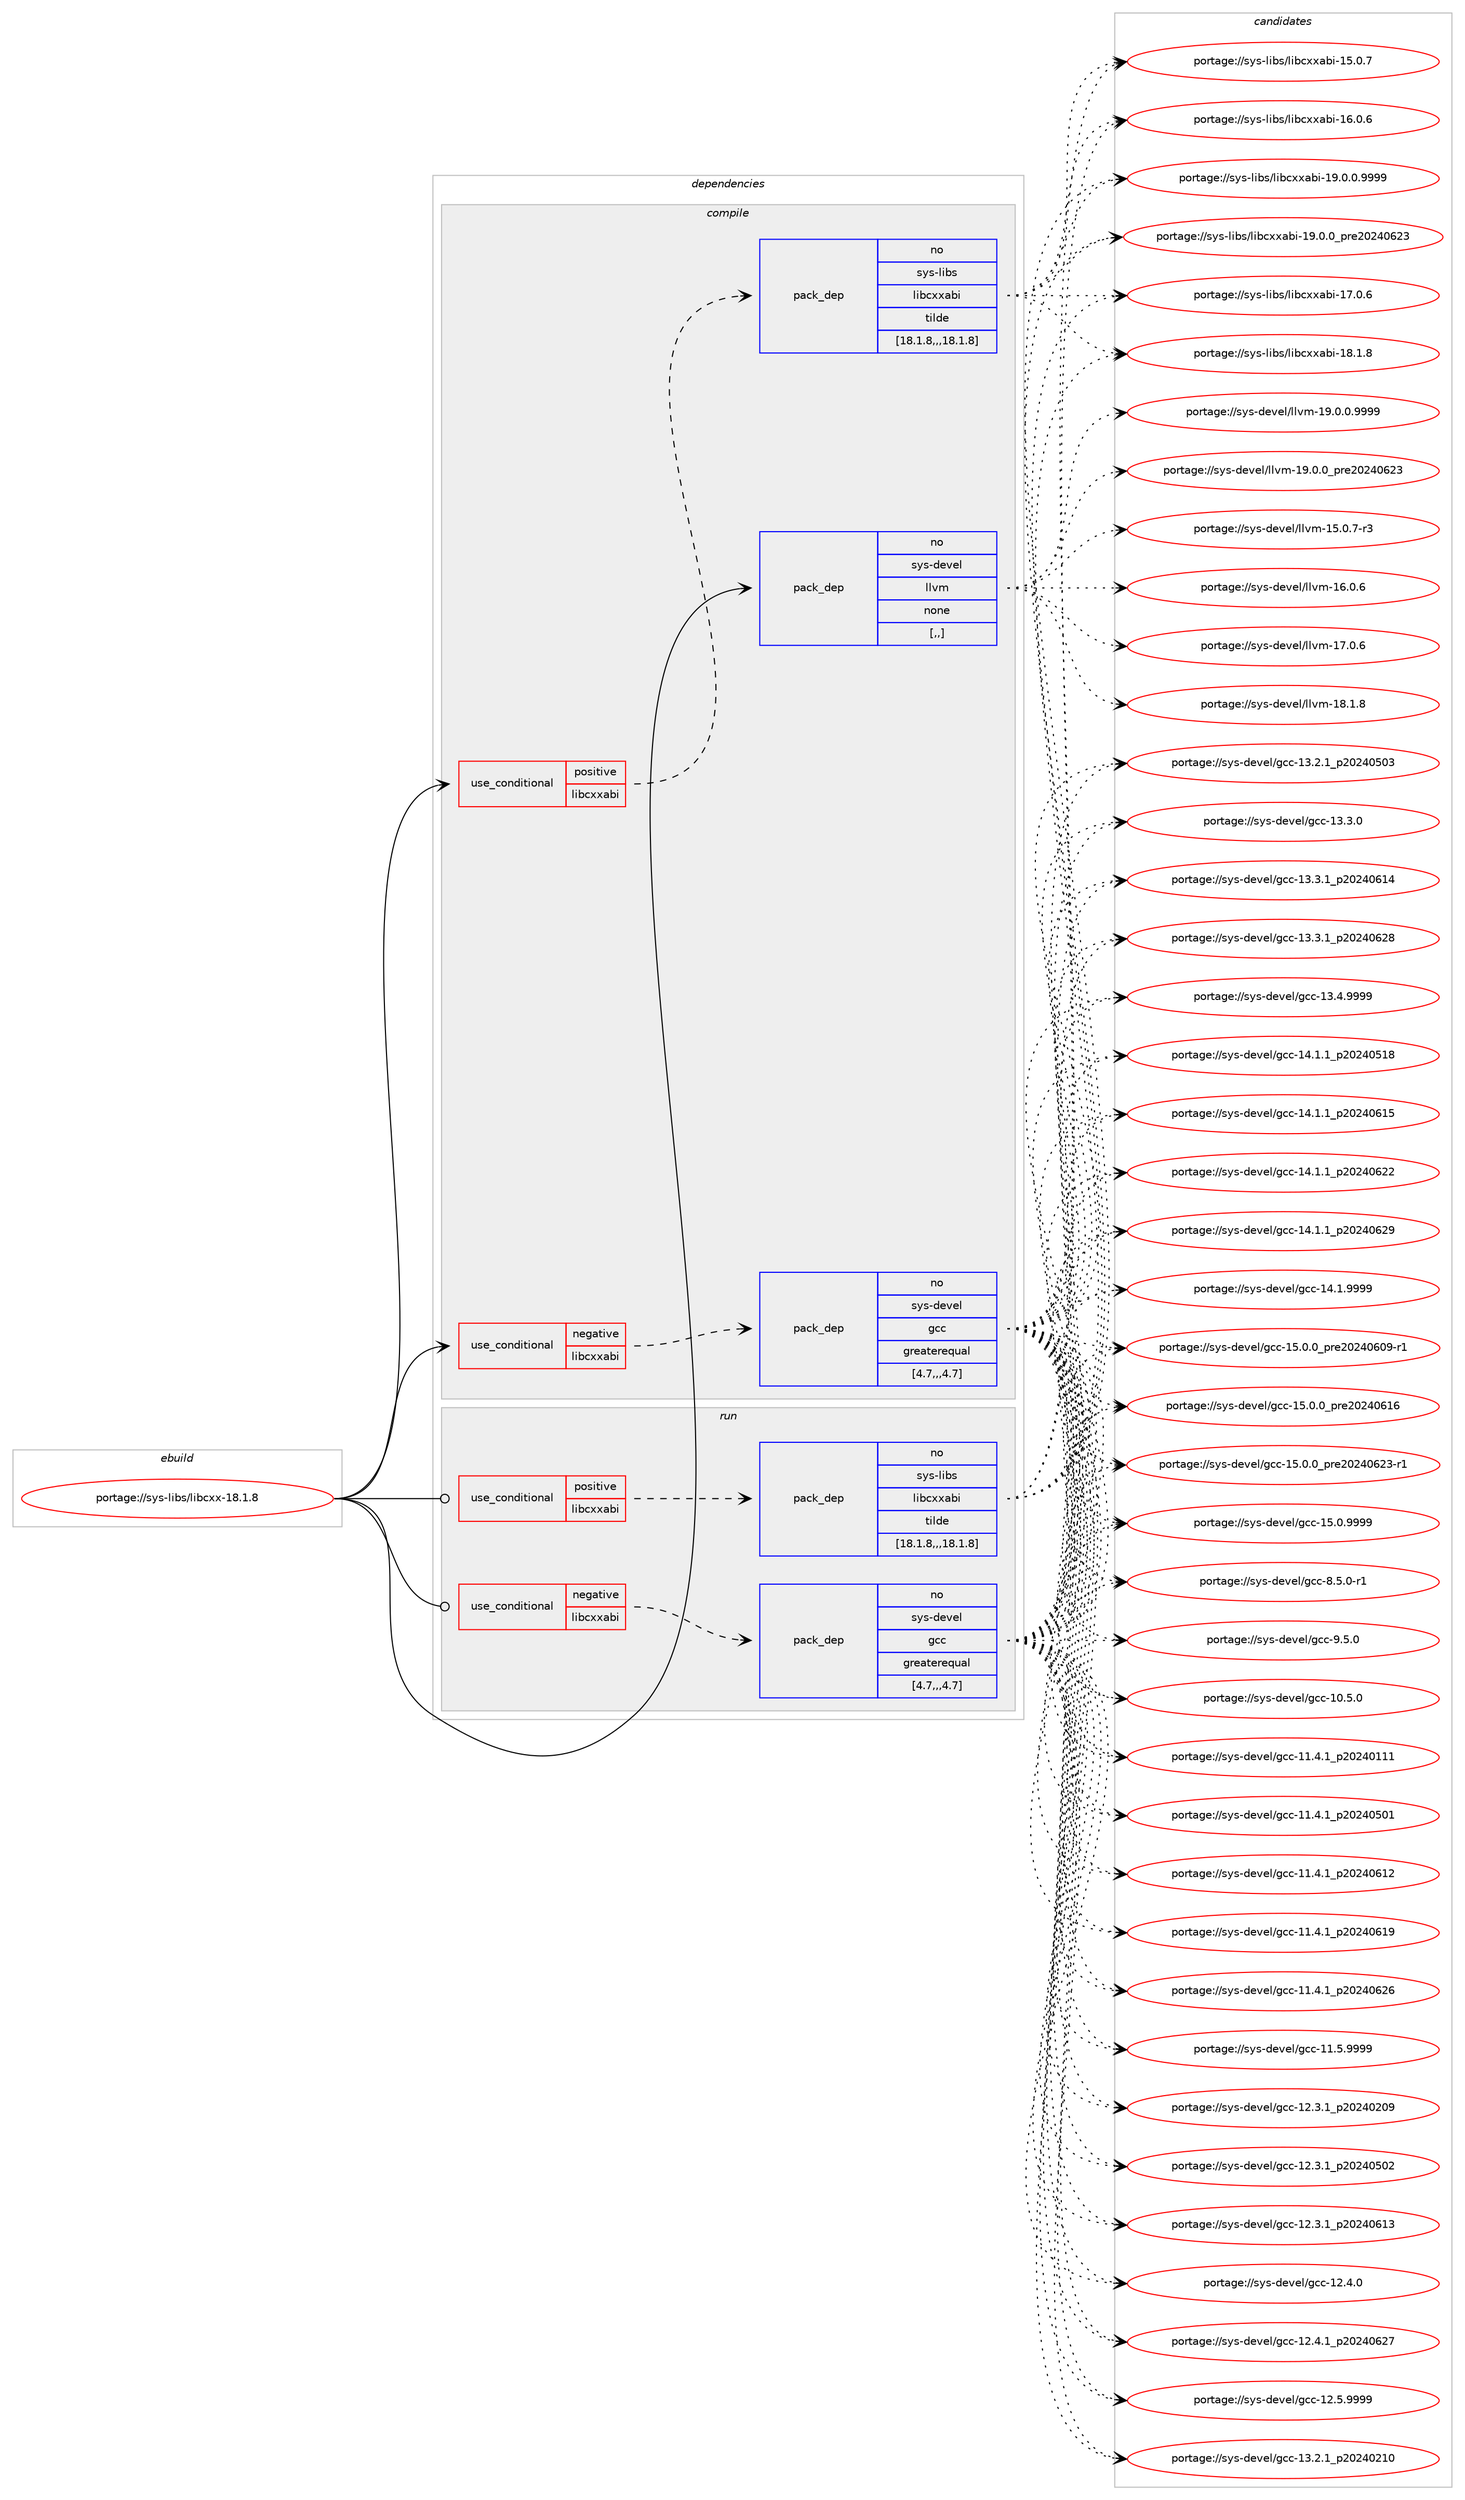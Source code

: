 digraph prolog {

# *************
# Graph options
# *************

newrank=true;
concentrate=true;
compound=true;
graph [rankdir=LR,fontname=Helvetica,fontsize=10,ranksep=1.5];#, ranksep=2.5, nodesep=0.2];
edge  [arrowhead=vee];
node  [fontname=Helvetica,fontsize=10];

# **********
# The ebuild
# **********

subgraph cluster_leftcol {
color=gray;
rank=same;
label=<<i>ebuild</i>>;
id [label="portage://sys-libs/libcxx-18.1.8", color=red, width=4, href="../sys-libs/libcxx-18.1.8.svg"];
}

# ****************
# The dependencies
# ****************

subgraph cluster_midcol {
color=gray;
label=<<i>dependencies</i>>;
subgraph cluster_compile {
fillcolor="#eeeeee";
style=filled;
label=<<i>compile</i>>;
subgraph cond114669 {
dependency430791 [label=<<TABLE BORDER="0" CELLBORDER="1" CELLSPACING="0" CELLPADDING="4"><TR><TD ROWSPAN="3" CELLPADDING="10">use_conditional</TD></TR><TR><TD>negative</TD></TR><TR><TD>libcxxabi</TD></TR></TABLE>>, shape=none, color=red];
subgraph pack313197 {
dependency430792 [label=<<TABLE BORDER="0" CELLBORDER="1" CELLSPACING="0" CELLPADDING="4" WIDTH="220"><TR><TD ROWSPAN="6" CELLPADDING="30">pack_dep</TD></TR><TR><TD WIDTH="110">no</TD></TR><TR><TD>sys-devel</TD></TR><TR><TD>gcc</TD></TR><TR><TD>greaterequal</TD></TR><TR><TD>[4.7,,,4.7]</TD></TR></TABLE>>, shape=none, color=blue];
}
dependency430791:e -> dependency430792:w [weight=20,style="dashed",arrowhead="vee"];
}
id:e -> dependency430791:w [weight=20,style="solid",arrowhead="vee"];
subgraph cond114670 {
dependency430793 [label=<<TABLE BORDER="0" CELLBORDER="1" CELLSPACING="0" CELLPADDING="4"><TR><TD ROWSPAN="3" CELLPADDING="10">use_conditional</TD></TR><TR><TD>positive</TD></TR><TR><TD>libcxxabi</TD></TR></TABLE>>, shape=none, color=red];
subgraph pack313198 {
dependency430794 [label=<<TABLE BORDER="0" CELLBORDER="1" CELLSPACING="0" CELLPADDING="4" WIDTH="220"><TR><TD ROWSPAN="6" CELLPADDING="30">pack_dep</TD></TR><TR><TD WIDTH="110">no</TD></TR><TR><TD>sys-libs</TD></TR><TR><TD>libcxxabi</TD></TR><TR><TD>tilde</TD></TR><TR><TD>[18.1.8,,,18.1.8]</TD></TR></TABLE>>, shape=none, color=blue];
}
dependency430793:e -> dependency430794:w [weight=20,style="dashed",arrowhead="vee"];
}
id:e -> dependency430793:w [weight=20,style="solid",arrowhead="vee"];
subgraph pack313199 {
dependency430795 [label=<<TABLE BORDER="0" CELLBORDER="1" CELLSPACING="0" CELLPADDING="4" WIDTH="220"><TR><TD ROWSPAN="6" CELLPADDING="30">pack_dep</TD></TR><TR><TD WIDTH="110">no</TD></TR><TR><TD>sys-devel</TD></TR><TR><TD>llvm</TD></TR><TR><TD>none</TD></TR><TR><TD>[,,]</TD></TR></TABLE>>, shape=none, color=blue];
}
id:e -> dependency430795:w [weight=20,style="solid",arrowhead="vee"];
}
subgraph cluster_compileandrun {
fillcolor="#eeeeee";
style=filled;
label=<<i>compile and run</i>>;
}
subgraph cluster_run {
fillcolor="#eeeeee";
style=filled;
label=<<i>run</i>>;
subgraph cond114671 {
dependency430796 [label=<<TABLE BORDER="0" CELLBORDER="1" CELLSPACING="0" CELLPADDING="4"><TR><TD ROWSPAN="3" CELLPADDING="10">use_conditional</TD></TR><TR><TD>negative</TD></TR><TR><TD>libcxxabi</TD></TR></TABLE>>, shape=none, color=red];
subgraph pack313200 {
dependency430797 [label=<<TABLE BORDER="0" CELLBORDER="1" CELLSPACING="0" CELLPADDING="4" WIDTH="220"><TR><TD ROWSPAN="6" CELLPADDING="30">pack_dep</TD></TR><TR><TD WIDTH="110">no</TD></TR><TR><TD>sys-devel</TD></TR><TR><TD>gcc</TD></TR><TR><TD>greaterequal</TD></TR><TR><TD>[4.7,,,4.7]</TD></TR></TABLE>>, shape=none, color=blue];
}
dependency430796:e -> dependency430797:w [weight=20,style="dashed",arrowhead="vee"];
}
id:e -> dependency430796:w [weight=20,style="solid",arrowhead="odot"];
subgraph cond114672 {
dependency430798 [label=<<TABLE BORDER="0" CELLBORDER="1" CELLSPACING="0" CELLPADDING="4"><TR><TD ROWSPAN="3" CELLPADDING="10">use_conditional</TD></TR><TR><TD>positive</TD></TR><TR><TD>libcxxabi</TD></TR></TABLE>>, shape=none, color=red];
subgraph pack313201 {
dependency430799 [label=<<TABLE BORDER="0" CELLBORDER="1" CELLSPACING="0" CELLPADDING="4" WIDTH="220"><TR><TD ROWSPAN="6" CELLPADDING="30">pack_dep</TD></TR><TR><TD WIDTH="110">no</TD></TR><TR><TD>sys-libs</TD></TR><TR><TD>libcxxabi</TD></TR><TR><TD>tilde</TD></TR><TR><TD>[18.1.8,,,18.1.8]</TD></TR></TABLE>>, shape=none, color=blue];
}
dependency430798:e -> dependency430799:w [weight=20,style="dashed",arrowhead="vee"];
}
id:e -> dependency430798:w [weight=20,style="solid",arrowhead="odot"];
}
}

# **************
# The candidates
# **************

subgraph cluster_choices {
rank=same;
color=gray;
label=<<i>candidates</i>>;

subgraph choice313197 {
color=black;
nodesep=1;
choice1151211154510010111810110847103999945494846534648 [label="portage://sys-devel/gcc-10.5.0", color=red, width=4,href="../sys-devel/gcc-10.5.0.svg"];
choice1151211154510010111810110847103999945494946524649951125048505248494949 [label="portage://sys-devel/gcc-11.4.1_p20240111", color=red, width=4,href="../sys-devel/gcc-11.4.1_p20240111.svg"];
choice1151211154510010111810110847103999945494946524649951125048505248534849 [label="portage://sys-devel/gcc-11.4.1_p20240501", color=red, width=4,href="../sys-devel/gcc-11.4.1_p20240501.svg"];
choice1151211154510010111810110847103999945494946524649951125048505248544950 [label="portage://sys-devel/gcc-11.4.1_p20240612", color=red, width=4,href="../sys-devel/gcc-11.4.1_p20240612.svg"];
choice1151211154510010111810110847103999945494946524649951125048505248544957 [label="portage://sys-devel/gcc-11.4.1_p20240619", color=red, width=4,href="../sys-devel/gcc-11.4.1_p20240619.svg"];
choice1151211154510010111810110847103999945494946524649951125048505248545054 [label="portage://sys-devel/gcc-11.4.1_p20240626", color=red, width=4,href="../sys-devel/gcc-11.4.1_p20240626.svg"];
choice1151211154510010111810110847103999945494946534657575757 [label="portage://sys-devel/gcc-11.5.9999", color=red, width=4,href="../sys-devel/gcc-11.5.9999.svg"];
choice1151211154510010111810110847103999945495046514649951125048505248504857 [label="portage://sys-devel/gcc-12.3.1_p20240209", color=red, width=4,href="../sys-devel/gcc-12.3.1_p20240209.svg"];
choice1151211154510010111810110847103999945495046514649951125048505248534850 [label="portage://sys-devel/gcc-12.3.1_p20240502", color=red, width=4,href="../sys-devel/gcc-12.3.1_p20240502.svg"];
choice1151211154510010111810110847103999945495046514649951125048505248544951 [label="portage://sys-devel/gcc-12.3.1_p20240613", color=red, width=4,href="../sys-devel/gcc-12.3.1_p20240613.svg"];
choice1151211154510010111810110847103999945495046524648 [label="portage://sys-devel/gcc-12.4.0", color=red, width=4,href="../sys-devel/gcc-12.4.0.svg"];
choice1151211154510010111810110847103999945495046524649951125048505248545055 [label="portage://sys-devel/gcc-12.4.1_p20240627", color=red, width=4,href="../sys-devel/gcc-12.4.1_p20240627.svg"];
choice1151211154510010111810110847103999945495046534657575757 [label="portage://sys-devel/gcc-12.5.9999", color=red, width=4,href="../sys-devel/gcc-12.5.9999.svg"];
choice1151211154510010111810110847103999945495146504649951125048505248504948 [label="portage://sys-devel/gcc-13.2.1_p20240210", color=red, width=4,href="../sys-devel/gcc-13.2.1_p20240210.svg"];
choice1151211154510010111810110847103999945495146504649951125048505248534851 [label="portage://sys-devel/gcc-13.2.1_p20240503", color=red, width=4,href="../sys-devel/gcc-13.2.1_p20240503.svg"];
choice1151211154510010111810110847103999945495146514648 [label="portage://sys-devel/gcc-13.3.0", color=red, width=4,href="../sys-devel/gcc-13.3.0.svg"];
choice1151211154510010111810110847103999945495146514649951125048505248544952 [label="portage://sys-devel/gcc-13.3.1_p20240614", color=red, width=4,href="../sys-devel/gcc-13.3.1_p20240614.svg"];
choice1151211154510010111810110847103999945495146514649951125048505248545056 [label="portage://sys-devel/gcc-13.3.1_p20240628", color=red, width=4,href="../sys-devel/gcc-13.3.1_p20240628.svg"];
choice1151211154510010111810110847103999945495146524657575757 [label="portage://sys-devel/gcc-13.4.9999", color=red, width=4,href="../sys-devel/gcc-13.4.9999.svg"];
choice1151211154510010111810110847103999945495246494649951125048505248534956 [label="portage://sys-devel/gcc-14.1.1_p20240518", color=red, width=4,href="../sys-devel/gcc-14.1.1_p20240518.svg"];
choice1151211154510010111810110847103999945495246494649951125048505248544953 [label="portage://sys-devel/gcc-14.1.1_p20240615", color=red, width=4,href="../sys-devel/gcc-14.1.1_p20240615.svg"];
choice1151211154510010111810110847103999945495246494649951125048505248545050 [label="portage://sys-devel/gcc-14.1.1_p20240622", color=red, width=4,href="../sys-devel/gcc-14.1.1_p20240622.svg"];
choice1151211154510010111810110847103999945495246494649951125048505248545057 [label="portage://sys-devel/gcc-14.1.1_p20240629", color=red, width=4,href="../sys-devel/gcc-14.1.1_p20240629.svg"];
choice1151211154510010111810110847103999945495246494657575757 [label="portage://sys-devel/gcc-14.1.9999", color=red, width=4,href="../sys-devel/gcc-14.1.9999.svg"];
choice11512111545100101118101108471039999454953464846489511211410150485052485448574511449 [label="portage://sys-devel/gcc-15.0.0_pre20240609-r1", color=red, width=4,href="../sys-devel/gcc-15.0.0_pre20240609-r1.svg"];
choice1151211154510010111810110847103999945495346484648951121141015048505248544954 [label="portage://sys-devel/gcc-15.0.0_pre20240616", color=red, width=4,href="../sys-devel/gcc-15.0.0_pre20240616.svg"];
choice11512111545100101118101108471039999454953464846489511211410150485052485450514511449 [label="portage://sys-devel/gcc-15.0.0_pre20240623-r1", color=red, width=4,href="../sys-devel/gcc-15.0.0_pre20240623-r1.svg"];
choice1151211154510010111810110847103999945495346484657575757 [label="portage://sys-devel/gcc-15.0.9999", color=red, width=4,href="../sys-devel/gcc-15.0.9999.svg"];
choice115121115451001011181011084710399994556465346484511449 [label="portage://sys-devel/gcc-8.5.0-r1", color=red, width=4,href="../sys-devel/gcc-8.5.0-r1.svg"];
choice11512111545100101118101108471039999455746534648 [label="portage://sys-devel/gcc-9.5.0", color=red, width=4,href="../sys-devel/gcc-9.5.0.svg"];
dependency430792:e -> choice1151211154510010111810110847103999945494846534648:w [style=dotted,weight="100"];
dependency430792:e -> choice1151211154510010111810110847103999945494946524649951125048505248494949:w [style=dotted,weight="100"];
dependency430792:e -> choice1151211154510010111810110847103999945494946524649951125048505248534849:w [style=dotted,weight="100"];
dependency430792:e -> choice1151211154510010111810110847103999945494946524649951125048505248544950:w [style=dotted,weight="100"];
dependency430792:e -> choice1151211154510010111810110847103999945494946524649951125048505248544957:w [style=dotted,weight="100"];
dependency430792:e -> choice1151211154510010111810110847103999945494946524649951125048505248545054:w [style=dotted,weight="100"];
dependency430792:e -> choice1151211154510010111810110847103999945494946534657575757:w [style=dotted,weight="100"];
dependency430792:e -> choice1151211154510010111810110847103999945495046514649951125048505248504857:w [style=dotted,weight="100"];
dependency430792:e -> choice1151211154510010111810110847103999945495046514649951125048505248534850:w [style=dotted,weight="100"];
dependency430792:e -> choice1151211154510010111810110847103999945495046514649951125048505248544951:w [style=dotted,weight="100"];
dependency430792:e -> choice1151211154510010111810110847103999945495046524648:w [style=dotted,weight="100"];
dependency430792:e -> choice1151211154510010111810110847103999945495046524649951125048505248545055:w [style=dotted,weight="100"];
dependency430792:e -> choice1151211154510010111810110847103999945495046534657575757:w [style=dotted,weight="100"];
dependency430792:e -> choice1151211154510010111810110847103999945495146504649951125048505248504948:w [style=dotted,weight="100"];
dependency430792:e -> choice1151211154510010111810110847103999945495146504649951125048505248534851:w [style=dotted,weight="100"];
dependency430792:e -> choice1151211154510010111810110847103999945495146514648:w [style=dotted,weight="100"];
dependency430792:e -> choice1151211154510010111810110847103999945495146514649951125048505248544952:w [style=dotted,weight="100"];
dependency430792:e -> choice1151211154510010111810110847103999945495146514649951125048505248545056:w [style=dotted,weight="100"];
dependency430792:e -> choice1151211154510010111810110847103999945495146524657575757:w [style=dotted,weight="100"];
dependency430792:e -> choice1151211154510010111810110847103999945495246494649951125048505248534956:w [style=dotted,weight="100"];
dependency430792:e -> choice1151211154510010111810110847103999945495246494649951125048505248544953:w [style=dotted,weight="100"];
dependency430792:e -> choice1151211154510010111810110847103999945495246494649951125048505248545050:w [style=dotted,weight="100"];
dependency430792:e -> choice1151211154510010111810110847103999945495246494649951125048505248545057:w [style=dotted,weight="100"];
dependency430792:e -> choice1151211154510010111810110847103999945495246494657575757:w [style=dotted,weight="100"];
dependency430792:e -> choice11512111545100101118101108471039999454953464846489511211410150485052485448574511449:w [style=dotted,weight="100"];
dependency430792:e -> choice1151211154510010111810110847103999945495346484648951121141015048505248544954:w [style=dotted,weight="100"];
dependency430792:e -> choice11512111545100101118101108471039999454953464846489511211410150485052485450514511449:w [style=dotted,weight="100"];
dependency430792:e -> choice1151211154510010111810110847103999945495346484657575757:w [style=dotted,weight="100"];
dependency430792:e -> choice115121115451001011181011084710399994556465346484511449:w [style=dotted,weight="100"];
dependency430792:e -> choice11512111545100101118101108471039999455746534648:w [style=dotted,weight="100"];
}
subgraph choice313198 {
color=black;
nodesep=1;
choice1151211154510810598115471081059899120120979810545495346484655 [label="portage://sys-libs/libcxxabi-15.0.7", color=red, width=4,href="../sys-libs/libcxxabi-15.0.7.svg"];
choice1151211154510810598115471081059899120120979810545495446484654 [label="portage://sys-libs/libcxxabi-16.0.6", color=red, width=4,href="../sys-libs/libcxxabi-16.0.6.svg"];
choice1151211154510810598115471081059899120120979810545495546484654 [label="portage://sys-libs/libcxxabi-17.0.6", color=red, width=4,href="../sys-libs/libcxxabi-17.0.6.svg"];
choice1151211154510810598115471081059899120120979810545495646494656 [label="portage://sys-libs/libcxxabi-18.1.8", color=red, width=4,href="../sys-libs/libcxxabi-18.1.8.svg"];
choice11512111545108105981154710810598991201209798105454957464846484657575757 [label="portage://sys-libs/libcxxabi-19.0.0.9999", color=red, width=4,href="../sys-libs/libcxxabi-19.0.0.9999.svg"];
choice1151211154510810598115471081059899120120979810545495746484648951121141015048505248545051 [label="portage://sys-libs/libcxxabi-19.0.0_pre20240623", color=red, width=4,href="../sys-libs/libcxxabi-19.0.0_pre20240623.svg"];
dependency430794:e -> choice1151211154510810598115471081059899120120979810545495346484655:w [style=dotted,weight="100"];
dependency430794:e -> choice1151211154510810598115471081059899120120979810545495446484654:w [style=dotted,weight="100"];
dependency430794:e -> choice1151211154510810598115471081059899120120979810545495546484654:w [style=dotted,weight="100"];
dependency430794:e -> choice1151211154510810598115471081059899120120979810545495646494656:w [style=dotted,weight="100"];
dependency430794:e -> choice11512111545108105981154710810598991201209798105454957464846484657575757:w [style=dotted,weight="100"];
dependency430794:e -> choice1151211154510810598115471081059899120120979810545495746484648951121141015048505248545051:w [style=dotted,weight="100"];
}
subgraph choice313199 {
color=black;
nodesep=1;
choice1151211154510010111810110847108108118109454953464846554511451 [label="portage://sys-devel/llvm-15.0.7-r3", color=red, width=4,href="../sys-devel/llvm-15.0.7-r3.svg"];
choice115121115451001011181011084710810811810945495446484654 [label="portage://sys-devel/llvm-16.0.6", color=red, width=4,href="../sys-devel/llvm-16.0.6.svg"];
choice115121115451001011181011084710810811810945495546484654 [label="portage://sys-devel/llvm-17.0.6", color=red, width=4,href="../sys-devel/llvm-17.0.6.svg"];
choice115121115451001011181011084710810811810945495646494656 [label="portage://sys-devel/llvm-18.1.8", color=red, width=4,href="../sys-devel/llvm-18.1.8.svg"];
choice1151211154510010111810110847108108118109454957464846484657575757 [label="portage://sys-devel/llvm-19.0.0.9999", color=red, width=4,href="../sys-devel/llvm-19.0.0.9999.svg"];
choice115121115451001011181011084710810811810945495746484648951121141015048505248545051 [label="portage://sys-devel/llvm-19.0.0_pre20240623", color=red, width=4,href="../sys-devel/llvm-19.0.0_pre20240623.svg"];
dependency430795:e -> choice1151211154510010111810110847108108118109454953464846554511451:w [style=dotted,weight="100"];
dependency430795:e -> choice115121115451001011181011084710810811810945495446484654:w [style=dotted,weight="100"];
dependency430795:e -> choice115121115451001011181011084710810811810945495546484654:w [style=dotted,weight="100"];
dependency430795:e -> choice115121115451001011181011084710810811810945495646494656:w [style=dotted,weight="100"];
dependency430795:e -> choice1151211154510010111810110847108108118109454957464846484657575757:w [style=dotted,weight="100"];
dependency430795:e -> choice115121115451001011181011084710810811810945495746484648951121141015048505248545051:w [style=dotted,weight="100"];
}
subgraph choice313200 {
color=black;
nodesep=1;
choice1151211154510010111810110847103999945494846534648 [label="portage://sys-devel/gcc-10.5.0", color=red, width=4,href="../sys-devel/gcc-10.5.0.svg"];
choice1151211154510010111810110847103999945494946524649951125048505248494949 [label="portage://sys-devel/gcc-11.4.1_p20240111", color=red, width=4,href="../sys-devel/gcc-11.4.1_p20240111.svg"];
choice1151211154510010111810110847103999945494946524649951125048505248534849 [label="portage://sys-devel/gcc-11.4.1_p20240501", color=red, width=4,href="../sys-devel/gcc-11.4.1_p20240501.svg"];
choice1151211154510010111810110847103999945494946524649951125048505248544950 [label="portage://sys-devel/gcc-11.4.1_p20240612", color=red, width=4,href="../sys-devel/gcc-11.4.1_p20240612.svg"];
choice1151211154510010111810110847103999945494946524649951125048505248544957 [label="portage://sys-devel/gcc-11.4.1_p20240619", color=red, width=4,href="../sys-devel/gcc-11.4.1_p20240619.svg"];
choice1151211154510010111810110847103999945494946524649951125048505248545054 [label="portage://sys-devel/gcc-11.4.1_p20240626", color=red, width=4,href="../sys-devel/gcc-11.4.1_p20240626.svg"];
choice1151211154510010111810110847103999945494946534657575757 [label="portage://sys-devel/gcc-11.5.9999", color=red, width=4,href="../sys-devel/gcc-11.5.9999.svg"];
choice1151211154510010111810110847103999945495046514649951125048505248504857 [label="portage://sys-devel/gcc-12.3.1_p20240209", color=red, width=4,href="../sys-devel/gcc-12.3.1_p20240209.svg"];
choice1151211154510010111810110847103999945495046514649951125048505248534850 [label="portage://sys-devel/gcc-12.3.1_p20240502", color=red, width=4,href="../sys-devel/gcc-12.3.1_p20240502.svg"];
choice1151211154510010111810110847103999945495046514649951125048505248544951 [label="portage://sys-devel/gcc-12.3.1_p20240613", color=red, width=4,href="../sys-devel/gcc-12.3.1_p20240613.svg"];
choice1151211154510010111810110847103999945495046524648 [label="portage://sys-devel/gcc-12.4.0", color=red, width=4,href="../sys-devel/gcc-12.4.0.svg"];
choice1151211154510010111810110847103999945495046524649951125048505248545055 [label="portage://sys-devel/gcc-12.4.1_p20240627", color=red, width=4,href="../sys-devel/gcc-12.4.1_p20240627.svg"];
choice1151211154510010111810110847103999945495046534657575757 [label="portage://sys-devel/gcc-12.5.9999", color=red, width=4,href="../sys-devel/gcc-12.5.9999.svg"];
choice1151211154510010111810110847103999945495146504649951125048505248504948 [label="portage://sys-devel/gcc-13.2.1_p20240210", color=red, width=4,href="../sys-devel/gcc-13.2.1_p20240210.svg"];
choice1151211154510010111810110847103999945495146504649951125048505248534851 [label="portage://sys-devel/gcc-13.2.1_p20240503", color=red, width=4,href="../sys-devel/gcc-13.2.1_p20240503.svg"];
choice1151211154510010111810110847103999945495146514648 [label="portage://sys-devel/gcc-13.3.0", color=red, width=4,href="../sys-devel/gcc-13.3.0.svg"];
choice1151211154510010111810110847103999945495146514649951125048505248544952 [label="portage://sys-devel/gcc-13.3.1_p20240614", color=red, width=4,href="../sys-devel/gcc-13.3.1_p20240614.svg"];
choice1151211154510010111810110847103999945495146514649951125048505248545056 [label="portage://sys-devel/gcc-13.3.1_p20240628", color=red, width=4,href="../sys-devel/gcc-13.3.1_p20240628.svg"];
choice1151211154510010111810110847103999945495146524657575757 [label="portage://sys-devel/gcc-13.4.9999", color=red, width=4,href="../sys-devel/gcc-13.4.9999.svg"];
choice1151211154510010111810110847103999945495246494649951125048505248534956 [label="portage://sys-devel/gcc-14.1.1_p20240518", color=red, width=4,href="../sys-devel/gcc-14.1.1_p20240518.svg"];
choice1151211154510010111810110847103999945495246494649951125048505248544953 [label="portage://sys-devel/gcc-14.1.1_p20240615", color=red, width=4,href="../sys-devel/gcc-14.1.1_p20240615.svg"];
choice1151211154510010111810110847103999945495246494649951125048505248545050 [label="portage://sys-devel/gcc-14.1.1_p20240622", color=red, width=4,href="../sys-devel/gcc-14.1.1_p20240622.svg"];
choice1151211154510010111810110847103999945495246494649951125048505248545057 [label="portage://sys-devel/gcc-14.1.1_p20240629", color=red, width=4,href="../sys-devel/gcc-14.1.1_p20240629.svg"];
choice1151211154510010111810110847103999945495246494657575757 [label="portage://sys-devel/gcc-14.1.9999", color=red, width=4,href="../sys-devel/gcc-14.1.9999.svg"];
choice11512111545100101118101108471039999454953464846489511211410150485052485448574511449 [label="portage://sys-devel/gcc-15.0.0_pre20240609-r1", color=red, width=4,href="../sys-devel/gcc-15.0.0_pre20240609-r1.svg"];
choice1151211154510010111810110847103999945495346484648951121141015048505248544954 [label="portage://sys-devel/gcc-15.0.0_pre20240616", color=red, width=4,href="../sys-devel/gcc-15.0.0_pre20240616.svg"];
choice11512111545100101118101108471039999454953464846489511211410150485052485450514511449 [label="portage://sys-devel/gcc-15.0.0_pre20240623-r1", color=red, width=4,href="../sys-devel/gcc-15.0.0_pre20240623-r1.svg"];
choice1151211154510010111810110847103999945495346484657575757 [label="portage://sys-devel/gcc-15.0.9999", color=red, width=4,href="../sys-devel/gcc-15.0.9999.svg"];
choice115121115451001011181011084710399994556465346484511449 [label="portage://sys-devel/gcc-8.5.0-r1", color=red, width=4,href="../sys-devel/gcc-8.5.0-r1.svg"];
choice11512111545100101118101108471039999455746534648 [label="portage://sys-devel/gcc-9.5.0", color=red, width=4,href="../sys-devel/gcc-9.5.0.svg"];
dependency430797:e -> choice1151211154510010111810110847103999945494846534648:w [style=dotted,weight="100"];
dependency430797:e -> choice1151211154510010111810110847103999945494946524649951125048505248494949:w [style=dotted,weight="100"];
dependency430797:e -> choice1151211154510010111810110847103999945494946524649951125048505248534849:w [style=dotted,weight="100"];
dependency430797:e -> choice1151211154510010111810110847103999945494946524649951125048505248544950:w [style=dotted,weight="100"];
dependency430797:e -> choice1151211154510010111810110847103999945494946524649951125048505248544957:w [style=dotted,weight="100"];
dependency430797:e -> choice1151211154510010111810110847103999945494946524649951125048505248545054:w [style=dotted,weight="100"];
dependency430797:e -> choice1151211154510010111810110847103999945494946534657575757:w [style=dotted,weight="100"];
dependency430797:e -> choice1151211154510010111810110847103999945495046514649951125048505248504857:w [style=dotted,weight="100"];
dependency430797:e -> choice1151211154510010111810110847103999945495046514649951125048505248534850:w [style=dotted,weight="100"];
dependency430797:e -> choice1151211154510010111810110847103999945495046514649951125048505248544951:w [style=dotted,weight="100"];
dependency430797:e -> choice1151211154510010111810110847103999945495046524648:w [style=dotted,weight="100"];
dependency430797:e -> choice1151211154510010111810110847103999945495046524649951125048505248545055:w [style=dotted,weight="100"];
dependency430797:e -> choice1151211154510010111810110847103999945495046534657575757:w [style=dotted,weight="100"];
dependency430797:e -> choice1151211154510010111810110847103999945495146504649951125048505248504948:w [style=dotted,weight="100"];
dependency430797:e -> choice1151211154510010111810110847103999945495146504649951125048505248534851:w [style=dotted,weight="100"];
dependency430797:e -> choice1151211154510010111810110847103999945495146514648:w [style=dotted,weight="100"];
dependency430797:e -> choice1151211154510010111810110847103999945495146514649951125048505248544952:w [style=dotted,weight="100"];
dependency430797:e -> choice1151211154510010111810110847103999945495146514649951125048505248545056:w [style=dotted,weight="100"];
dependency430797:e -> choice1151211154510010111810110847103999945495146524657575757:w [style=dotted,weight="100"];
dependency430797:e -> choice1151211154510010111810110847103999945495246494649951125048505248534956:w [style=dotted,weight="100"];
dependency430797:e -> choice1151211154510010111810110847103999945495246494649951125048505248544953:w [style=dotted,weight="100"];
dependency430797:e -> choice1151211154510010111810110847103999945495246494649951125048505248545050:w [style=dotted,weight="100"];
dependency430797:e -> choice1151211154510010111810110847103999945495246494649951125048505248545057:w [style=dotted,weight="100"];
dependency430797:e -> choice1151211154510010111810110847103999945495246494657575757:w [style=dotted,weight="100"];
dependency430797:e -> choice11512111545100101118101108471039999454953464846489511211410150485052485448574511449:w [style=dotted,weight="100"];
dependency430797:e -> choice1151211154510010111810110847103999945495346484648951121141015048505248544954:w [style=dotted,weight="100"];
dependency430797:e -> choice11512111545100101118101108471039999454953464846489511211410150485052485450514511449:w [style=dotted,weight="100"];
dependency430797:e -> choice1151211154510010111810110847103999945495346484657575757:w [style=dotted,weight="100"];
dependency430797:e -> choice115121115451001011181011084710399994556465346484511449:w [style=dotted,weight="100"];
dependency430797:e -> choice11512111545100101118101108471039999455746534648:w [style=dotted,weight="100"];
}
subgraph choice313201 {
color=black;
nodesep=1;
choice1151211154510810598115471081059899120120979810545495346484655 [label="portage://sys-libs/libcxxabi-15.0.7", color=red, width=4,href="../sys-libs/libcxxabi-15.0.7.svg"];
choice1151211154510810598115471081059899120120979810545495446484654 [label="portage://sys-libs/libcxxabi-16.0.6", color=red, width=4,href="../sys-libs/libcxxabi-16.0.6.svg"];
choice1151211154510810598115471081059899120120979810545495546484654 [label="portage://sys-libs/libcxxabi-17.0.6", color=red, width=4,href="../sys-libs/libcxxabi-17.0.6.svg"];
choice1151211154510810598115471081059899120120979810545495646494656 [label="portage://sys-libs/libcxxabi-18.1.8", color=red, width=4,href="../sys-libs/libcxxabi-18.1.8.svg"];
choice11512111545108105981154710810598991201209798105454957464846484657575757 [label="portage://sys-libs/libcxxabi-19.0.0.9999", color=red, width=4,href="../sys-libs/libcxxabi-19.0.0.9999.svg"];
choice1151211154510810598115471081059899120120979810545495746484648951121141015048505248545051 [label="portage://sys-libs/libcxxabi-19.0.0_pre20240623", color=red, width=4,href="../sys-libs/libcxxabi-19.0.0_pre20240623.svg"];
dependency430799:e -> choice1151211154510810598115471081059899120120979810545495346484655:w [style=dotted,weight="100"];
dependency430799:e -> choice1151211154510810598115471081059899120120979810545495446484654:w [style=dotted,weight="100"];
dependency430799:e -> choice1151211154510810598115471081059899120120979810545495546484654:w [style=dotted,weight="100"];
dependency430799:e -> choice1151211154510810598115471081059899120120979810545495646494656:w [style=dotted,weight="100"];
dependency430799:e -> choice11512111545108105981154710810598991201209798105454957464846484657575757:w [style=dotted,weight="100"];
dependency430799:e -> choice1151211154510810598115471081059899120120979810545495746484648951121141015048505248545051:w [style=dotted,weight="100"];
}
}

}
